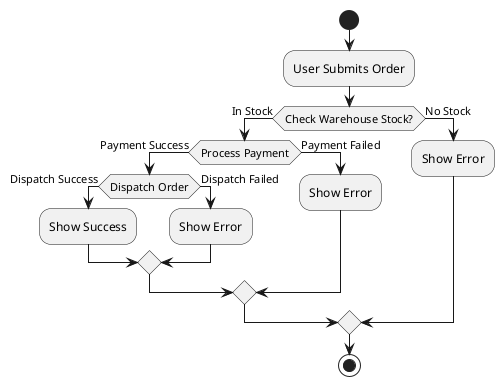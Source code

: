 @startuml

start
:User Submits Order;
if (Check Warehouse Stock?) then (In Stock)
    if (Process Payment) then (Payment Success)
        if (Dispatch Order) then (Dispatch Success)
            :Show Success;
        else (Dispatch Failed)
            :Show Error;
        endif
    else (Payment Failed)
        :Show Error;
    endif
else (No Stock)
    :Show Error;
endif

stop

@enduml